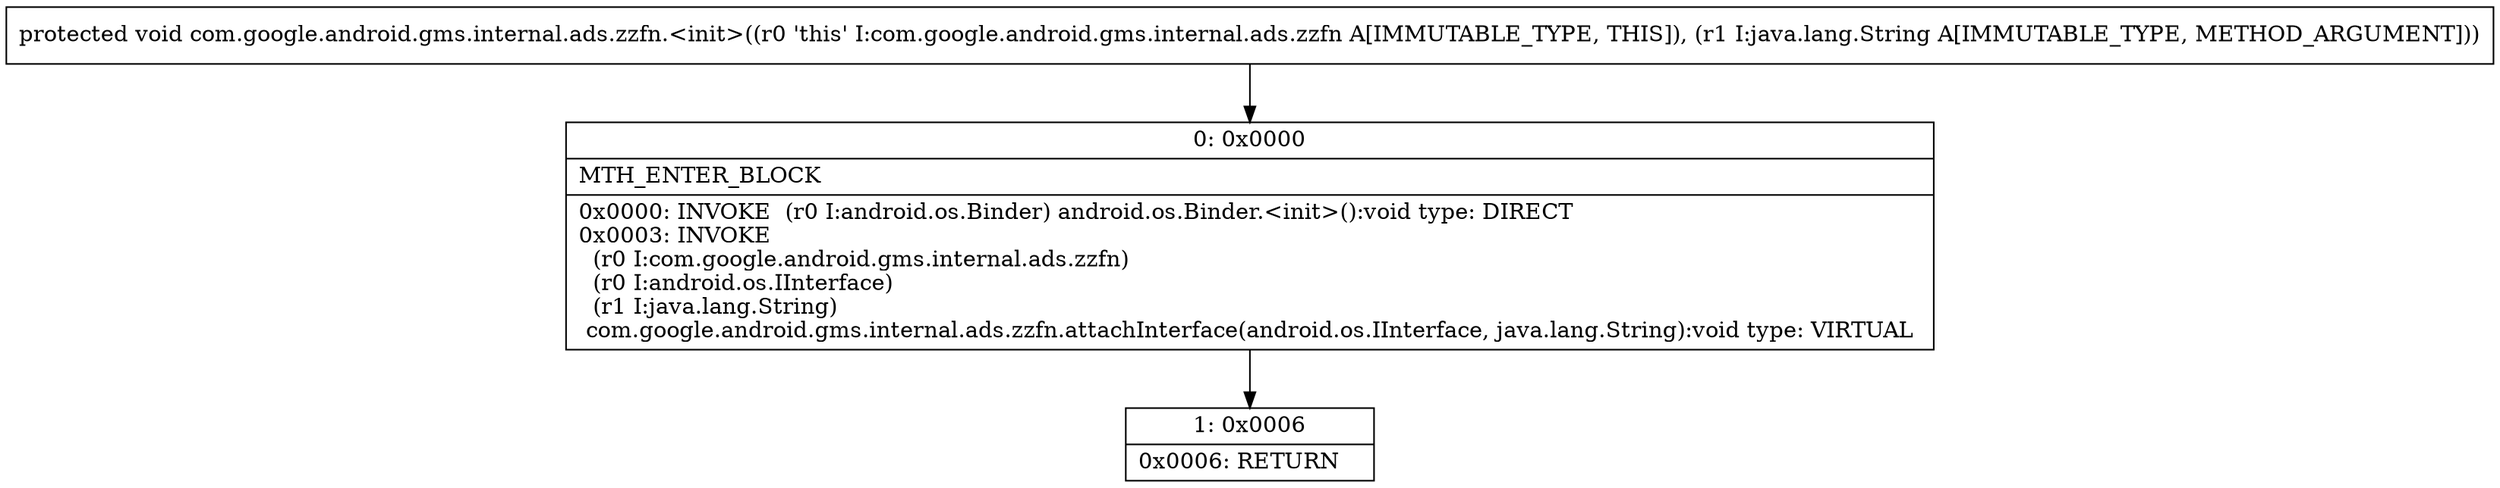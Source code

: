 digraph "CFG forcom.google.android.gms.internal.ads.zzfn.\<init\>(Ljava\/lang\/String;)V" {
Node_0 [shape=record,label="{0\:\ 0x0000|MTH_ENTER_BLOCK\l|0x0000: INVOKE  (r0 I:android.os.Binder) android.os.Binder.\<init\>():void type: DIRECT \l0x0003: INVOKE  \l  (r0 I:com.google.android.gms.internal.ads.zzfn)\l  (r0 I:android.os.IInterface)\l  (r1 I:java.lang.String)\l com.google.android.gms.internal.ads.zzfn.attachInterface(android.os.IInterface, java.lang.String):void type: VIRTUAL \l}"];
Node_1 [shape=record,label="{1\:\ 0x0006|0x0006: RETURN   \l}"];
MethodNode[shape=record,label="{protected void com.google.android.gms.internal.ads.zzfn.\<init\>((r0 'this' I:com.google.android.gms.internal.ads.zzfn A[IMMUTABLE_TYPE, THIS]), (r1 I:java.lang.String A[IMMUTABLE_TYPE, METHOD_ARGUMENT])) }"];
MethodNode -> Node_0;
Node_0 -> Node_1;
}

